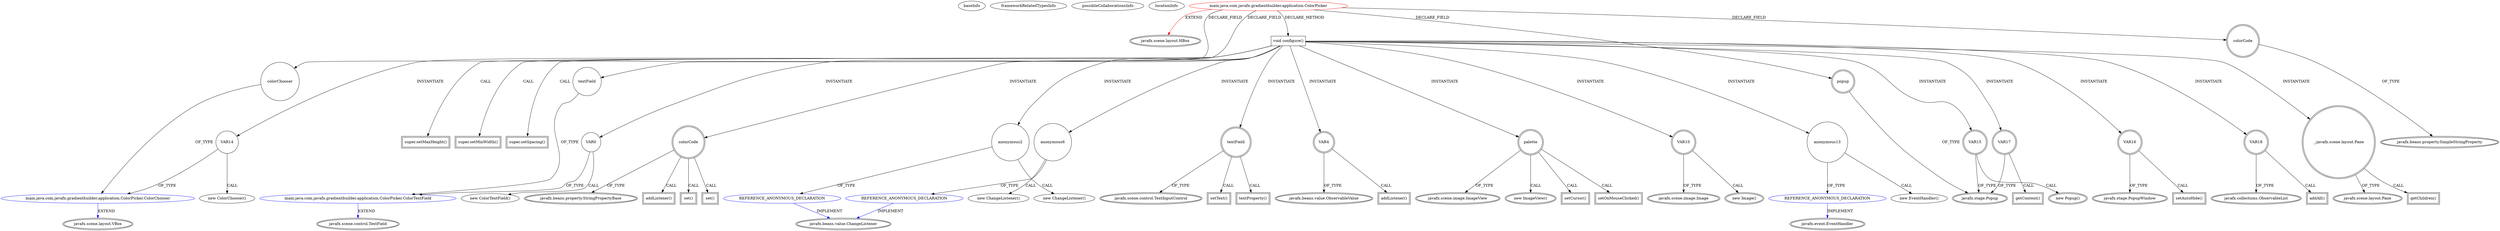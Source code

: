 digraph {
baseInfo[graphId=1179,category="extension_graph",isAnonymous=false,possibleRelation=true]
frameworkRelatedTypesInfo[0="javafx.scene.layout.HBox"]
possibleCollaborationsInfo[0="1179~CLIENT_METHOD_DECLARATION-INSTANTIATION-FIELD_DECLARATION-~javafx.scene.layout.HBox ~javafx.scene.layout.VBox ~false~false",1="1179~CLIENT_METHOD_DECLARATION-INSTANTIATION-~javafx.scene.layout.HBox ~javafx.event.EventHandler ~false~true",2="1179~CLIENT_METHOD_DECLARATION-INSTANTIATION-~javafx.scene.layout.HBox ~javafx.beans.value.ChangeListener ~false~true",3="1179~CLIENT_METHOD_DECLARATION-INSTANTIATION-FIELD_DECLARATION-~javafx.scene.layout.HBox ~javafx.scene.control.TextField ~false~false"]
locationInfo[projectName="SaiPradeepDandem-javafx2-gradient-builder",filePath="/SaiPradeepDandem-javafx2-gradient-builder/javafx2-gradient-builder-master/src/main/java/com/javafx/gradientbuilder/application/ColorPicker.java",contextSignature="ColorPicker",graphId="1179"]
0[label="main.java.com.javafx.gradientbuilder.application.ColorPicker",vertexType="ROOT_CLIENT_CLASS_DECLARATION",isFrameworkType=false,color=red]
1[label="javafx.scene.layout.HBox",vertexType="FRAMEWORK_CLASS_TYPE",isFrameworkType=true,peripheries=2]
2[label="colorChooser",vertexType="FIELD_DECLARATION",isFrameworkType=false,shape=circle]
3[label="main.java.com.javafx.gradientbuilder.application.ColorPicker.ColorChooser",vertexType="REFERENCE_CLIENT_CLASS_DECLARATION",isFrameworkType=false,color=blue]
4[label="javafx.scene.layout.VBox",vertexType="FRAMEWORK_CLASS_TYPE",isFrameworkType=true,peripheries=2]
5[label="colorCode",vertexType="FIELD_DECLARATION",isFrameworkType=true,peripheries=2,shape=circle]
6[label="javafx.beans.property.SimpleStringProperty",vertexType="FRAMEWORK_CLASS_TYPE",isFrameworkType=true,peripheries=2]
7[label="popup",vertexType="FIELD_DECLARATION",isFrameworkType=true,peripheries=2,shape=circle]
8[label="javafx.stage.Popup",vertexType="FRAMEWORK_CLASS_TYPE",isFrameworkType=true,peripheries=2]
9[label="textField",vertexType="FIELD_DECLARATION",isFrameworkType=false,shape=circle]
10[label="main.java.com.javafx.gradientbuilder.application.ColorPicker.ColorTextField",vertexType="REFERENCE_CLIENT_CLASS_DECLARATION",isFrameworkType=false,color=blue]
11[label="javafx.scene.control.TextField",vertexType="FRAMEWORK_CLASS_TYPE",isFrameworkType=true,peripheries=2]
12[label="void configure()",vertexType="CLIENT_METHOD_DECLARATION",isFrameworkType=false,shape=box]
13[label="super.setMaxHeight()",vertexType="SUPER_CALL",isFrameworkType=true,peripheries=2,shape=box]
14[label="super.setMinWidth()",vertexType="SUPER_CALL",isFrameworkType=true,peripheries=2,shape=box]
15[label="super.setSpacing()",vertexType="SUPER_CALL",isFrameworkType=true,peripheries=2,shape=box]
17[label="VAR0",vertexType="VARIABLE_EXPRESION",isFrameworkType=false,shape=circle]
16[label="new ColorTextField()",vertexType="CONSTRUCTOR_CALL",isFrameworkType=false]
19[label="colorCode",vertexType="VARIABLE_EXPRESION",isFrameworkType=true,peripheries=2,shape=circle]
21[label="javafx.beans.property.StringPropertyBase",vertexType="FRAMEWORK_CLASS_TYPE",isFrameworkType=true,peripheries=2]
20[label="addListener()",vertexType="INSIDE_CALL",isFrameworkType=true,peripheries=2,shape=box]
23[label="anonymous2",vertexType="VARIABLE_EXPRESION",isFrameworkType=false,shape=circle]
24[label="REFERENCE_ANONYMOUS_DECLARATION",vertexType="REFERENCE_ANONYMOUS_DECLARATION",isFrameworkType=false,color=blue]
25[label="javafx.beans.value.ChangeListener",vertexType="FRAMEWORK_INTERFACE_TYPE",isFrameworkType=true,peripheries=2]
22[label="new ChangeListener()",vertexType="CONSTRUCTOR_CALL",isFrameworkType=false]
26[label="textField",vertexType="VARIABLE_EXPRESION",isFrameworkType=true,peripheries=2,shape=circle]
28[label="javafx.scene.control.TextInputControl",vertexType="FRAMEWORK_CLASS_TYPE",isFrameworkType=true,peripheries=2]
27[label="setText()",vertexType="INSIDE_CALL",isFrameworkType=true,peripheries=2,shape=box]
29[label="VAR4",vertexType="VARIABLE_EXPRESION",isFrameworkType=true,peripheries=2,shape=circle]
31[label="javafx.beans.value.ObservableValue",vertexType="FRAMEWORK_INTERFACE_TYPE",isFrameworkType=true,peripheries=2]
30[label="addListener()",vertexType="INSIDE_CALL",isFrameworkType=true,peripheries=2,shape=box]
33[label="textProperty()",vertexType="INSIDE_CALL",isFrameworkType=true,peripheries=2,shape=box]
35[label="anonymous6",vertexType="VARIABLE_EXPRESION",isFrameworkType=false,shape=circle]
36[label="REFERENCE_ANONYMOUS_DECLARATION",vertexType="REFERENCE_ANONYMOUS_DECLARATION",isFrameworkType=false,color=blue]
34[label="new ChangeListener()",vertexType="CONSTRUCTOR_CALL",isFrameworkType=false]
39[label="set()",vertexType="INSIDE_CALL",isFrameworkType=true,peripheries=2,shape=box]
41[label="set()",vertexType="INSIDE_CALL",isFrameworkType=true,peripheries=2,shape=box]
43[label="palette",vertexType="VARIABLE_EXPRESION",isFrameworkType=true,peripheries=2,shape=circle]
44[label="javafx.scene.image.ImageView",vertexType="FRAMEWORK_CLASS_TYPE",isFrameworkType=true,peripheries=2]
42[label="new ImageView()",vertexType="CONSTRUCTOR_CALL",isFrameworkType=true,peripheries=2]
46[label="VAR10",vertexType="VARIABLE_EXPRESION",isFrameworkType=true,peripheries=2,shape=circle]
47[label="javafx.scene.image.Image",vertexType="FRAMEWORK_CLASS_TYPE",isFrameworkType=true,peripheries=2]
45[label="new Image()",vertexType="CONSTRUCTOR_CALL",isFrameworkType=true,peripheries=2]
49[label="setCursor()",vertexType="INSIDE_CALL",isFrameworkType=true,peripheries=2,shape=box]
51[label="setOnMouseClicked()",vertexType="INSIDE_CALL",isFrameworkType=true,peripheries=2,shape=box]
53[label="anonymous13",vertexType="VARIABLE_EXPRESION",isFrameworkType=false,shape=circle]
54[label="REFERENCE_ANONYMOUS_DECLARATION",vertexType="REFERENCE_ANONYMOUS_DECLARATION",isFrameworkType=false,color=blue]
55[label="javafx.event.EventHandler",vertexType="FRAMEWORK_INTERFACE_TYPE",isFrameworkType=true,peripheries=2]
52[label="new EventHandler()",vertexType="CONSTRUCTOR_CALL",isFrameworkType=false]
57[label="VAR14",vertexType="VARIABLE_EXPRESION",isFrameworkType=false,shape=circle]
56[label="new ColorChooser()",vertexType="CONSTRUCTOR_CALL",isFrameworkType=false]
60[label="VAR15",vertexType="VARIABLE_EXPRESION",isFrameworkType=true,peripheries=2,shape=circle]
59[label="new Popup()",vertexType="CONSTRUCTOR_CALL",isFrameworkType=true,peripheries=2]
62[label="VAR16",vertexType="VARIABLE_EXPRESION",isFrameworkType=true,peripheries=2,shape=circle]
64[label="javafx.stage.PopupWindow",vertexType="FRAMEWORK_CLASS_TYPE",isFrameworkType=true,peripheries=2]
63[label="setAutoHide()",vertexType="INSIDE_CALL",isFrameworkType=true,peripheries=2,shape=box]
65[label="VAR17",vertexType="VARIABLE_EXPRESION",isFrameworkType=true,peripheries=2,shape=circle]
66[label="getContent()",vertexType="INSIDE_CALL",isFrameworkType=true,peripheries=2,shape=box]
68[label="VAR18",vertexType="VARIABLE_EXPRESION",isFrameworkType=true,peripheries=2,shape=circle]
70[label="javafx.collections.ObservableList",vertexType="FRAMEWORK_INTERFACE_TYPE",isFrameworkType=true,peripheries=2]
69[label="addAll()",vertexType="INSIDE_CALL",isFrameworkType=true,peripheries=2,shape=box]
71[label="_:javafx.scene.layout.Pane",vertexType="VARIABLE_EXPRESION",isFrameworkType=true,peripheries=2,shape=circle]
73[label="javafx.scene.layout.Pane",vertexType="FRAMEWORK_CLASS_TYPE",isFrameworkType=true,peripheries=2]
72[label="getChildren()",vertexType="INSIDE_CALL",isFrameworkType=true,peripheries=2,shape=box]
0->1[label="EXTEND",color=red]
0->2[label="DECLARE_FIELD"]
3->4[label="EXTEND",color=blue]
2->3[label="OF_TYPE"]
0->5[label="DECLARE_FIELD"]
5->6[label="OF_TYPE"]
0->7[label="DECLARE_FIELD"]
7->8[label="OF_TYPE"]
0->9[label="DECLARE_FIELD"]
10->11[label="EXTEND",color=blue]
9->10[label="OF_TYPE"]
0->12[label="DECLARE_METHOD"]
12->13[label="CALL"]
12->14[label="CALL"]
12->15[label="CALL"]
12->17[label="INSTANTIATE"]
17->10[label="OF_TYPE"]
17->16[label="CALL"]
12->19[label="INSTANTIATE"]
19->21[label="OF_TYPE"]
19->20[label="CALL"]
12->23[label="INSTANTIATE"]
24->25[label="IMPLEMENT",color=blue]
23->24[label="OF_TYPE"]
23->22[label="CALL"]
12->26[label="INSTANTIATE"]
26->28[label="OF_TYPE"]
26->27[label="CALL"]
12->29[label="INSTANTIATE"]
29->31[label="OF_TYPE"]
29->30[label="CALL"]
26->33[label="CALL"]
12->35[label="INSTANTIATE"]
36->25[label="IMPLEMENT",color=blue]
35->36[label="OF_TYPE"]
35->34[label="CALL"]
19->39[label="CALL"]
19->41[label="CALL"]
12->43[label="INSTANTIATE"]
43->44[label="OF_TYPE"]
43->42[label="CALL"]
12->46[label="INSTANTIATE"]
46->47[label="OF_TYPE"]
46->45[label="CALL"]
43->49[label="CALL"]
43->51[label="CALL"]
12->53[label="INSTANTIATE"]
54->55[label="IMPLEMENT",color=blue]
53->54[label="OF_TYPE"]
53->52[label="CALL"]
12->57[label="INSTANTIATE"]
57->3[label="OF_TYPE"]
57->56[label="CALL"]
12->60[label="INSTANTIATE"]
60->8[label="OF_TYPE"]
60->59[label="CALL"]
12->62[label="INSTANTIATE"]
62->64[label="OF_TYPE"]
62->63[label="CALL"]
12->65[label="INSTANTIATE"]
65->8[label="OF_TYPE"]
65->66[label="CALL"]
12->68[label="INSTANTIATE"]
68->70[label="OF_TYPE"]
68->69[label="CALL"]
12->71[label="INSTANTIATE"]
71->73[label="OF_TYPE"]
71->72[label="CALL"]
}
